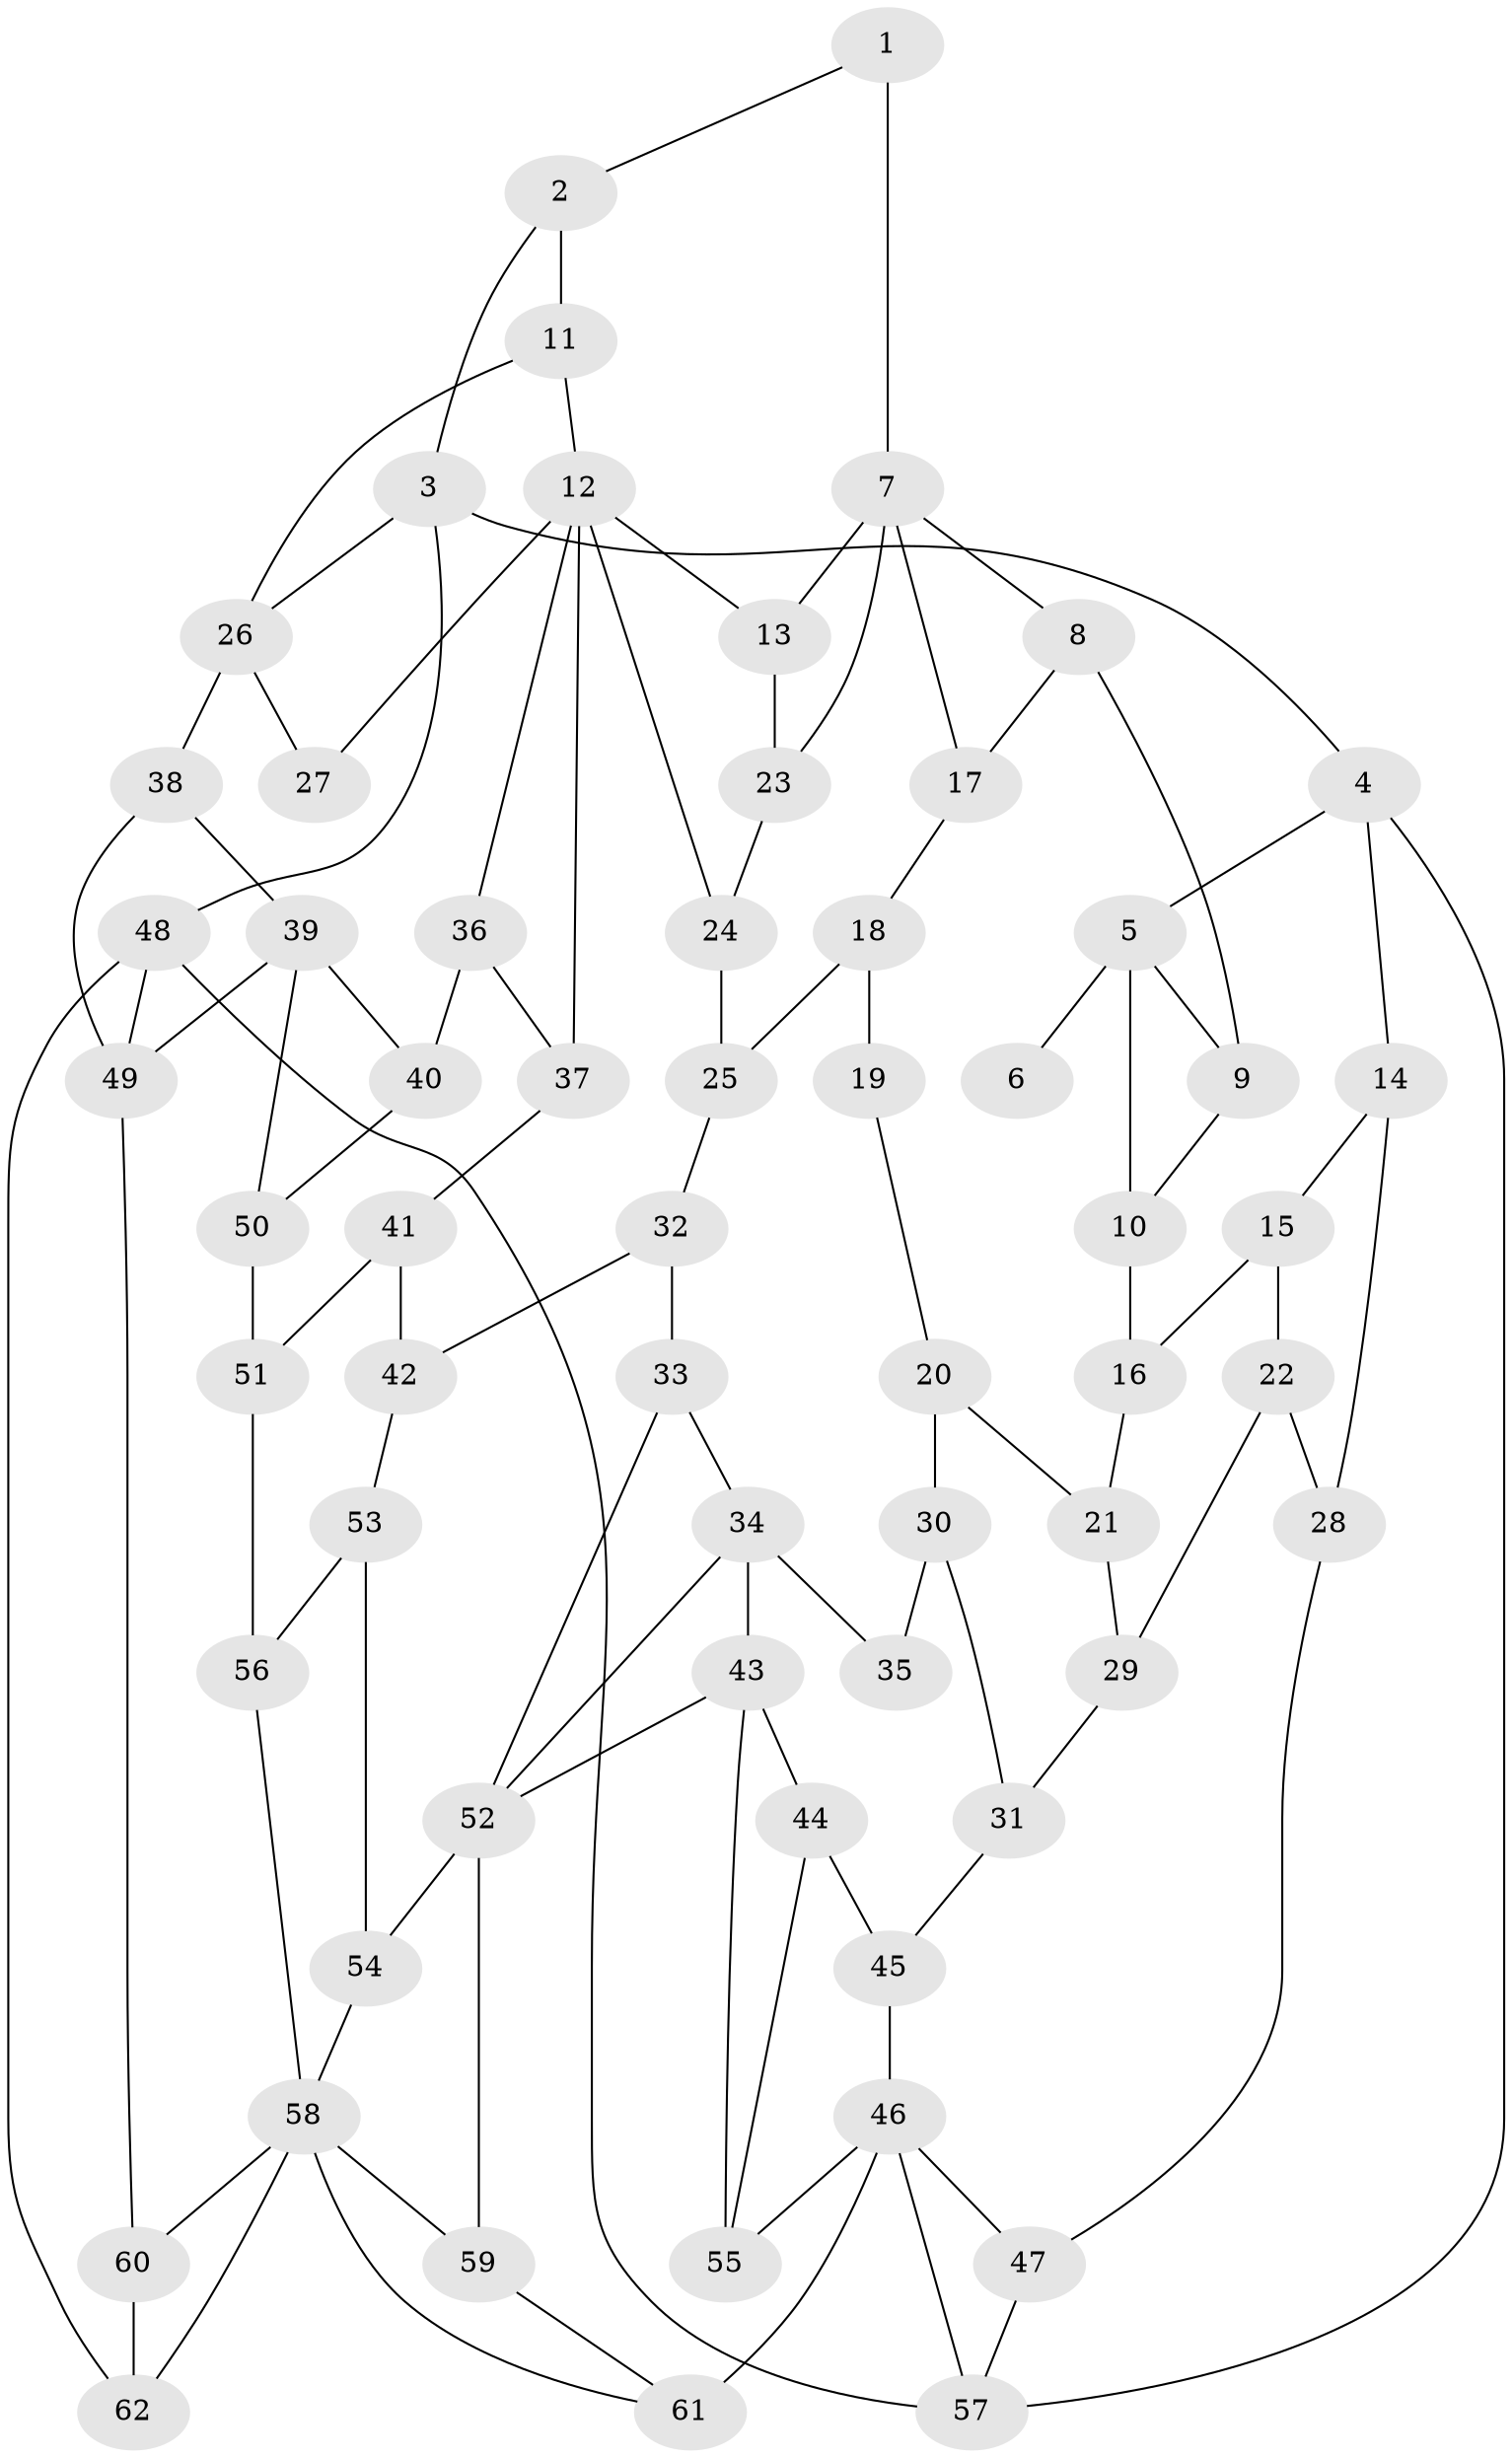 // original degree distribution, {3: 0.029411764705882353, 5: 0.5, 4: 0.23529411764705882, 6: 0.23529411764705882}
// Generated by graph-tools (version 1.1) at 2025/54/03/04/25 22:54:33]
// undirected, 62 vertices, 101 edges
graph export_dot {
  node [color=gray90,style=filled];
  1;
  2;
  3;
  4;
  5;
  6;
  7;
  8;
  9;
  10;
  11;
  12;
  13;
  14;
  15;
  16;
  17;
  18;
  19;
  20;
  21;
  22;
  23;
  24;
  25;
  26;
  27;
  28;
  29;
  30;
  31;
  32;
  33;
  34;
  35;
  36;
  37;
  38;
  39;
  40;
  41;
  42;
  43;
  44;
  45;
  46;
  47;
  48;
  49;
  50;
  51;
  52;
  53;
  54;
  55;
  56;
  57;
  58;
  59;
  60;
  61;
  62;
  1 -- 2 [weight=1.0];
  1 -- 7 [weight=2.0];
  2 -- 3 [weight=1.0];
  2 -- 11 [weight=1.0];
  3 -- 4 [weight=1.0];
  3 -- 26 [weight=1.0];
  3 -- 48 [weight=1.0];
  4 -- 5 [weight=1.0];
  4 -- 14 [weight=1.0];
  4 -- 57 [weight=1.0];
  5 -- 6 [weight=2.0];
  5 -- 9 [weight=1.0];
  5 -- 10 [weight=1.0];
  7 -- 8 [weight=1.0];
  7 -- 13 [weight=1.0];
  7 -- 17 [weight=1.0];
  7 -- 23 [weight=1.0];
  8 -- 9 [weight=1.0];
  8 -- 17 [weight=1.0];
  9 -- 10 [weight=1.0];
  10 -- 16 [weight=1.0];
  11 -- 12 [weight=1.0];
  11 -- 26 [weight=1.0];
  12 -- 13 [weight=1.0];
  12 -- 24 [weight=1.0];
  12 -- 27 [weight=1.0];
  12 -- 36 [weight=1.0];
  12 -- 37 [weight=1.0];
  13 -- 23 [weight=1.0];
  14 -- 15 [weight=1.0];
  14 -- 28 [weight=1.0];
  15 -- 16 [weight=1.0];
  15 -- 22 [weight=2.0];
  16 -- 21 [weight=1.0];
  17 -- 18 [weight=1.0];
  18 -- 19 [weight=2.0];
  18 -- 25 [weight=1.0];
  19 -- 20 [weight=1.0];
  20 -- 21 [weight=1.0];
  20 -- 30 [weight=1.0];
  21 -- 29 [weight=1.0];
  22 -- 28 [weight=1.0];
  22 -- 29 [weight=1.0];
  23 -- 24 [weight=1.0];
  24 -- 25 [weight=1.0];
  25 -- 32 [weight=1.0];
  26 -- 27 [weight=2.0];
  26 -- 38 [weight=2.0];
  28 -- 47 [weight=1.0];
  29 -- 31 [weight=1.0];
  30 -- 31 [weight=1.0];
  30 -- 35 [weight=1.0];
  31 -- 45 [weight=1.0];
  32 -- 33 [weight=1.0];
  32 -- 42 [weight=1.0];
  33 -- 34 [weight=1.0];
  33 -- 52 [weight=1.0];
  34 -- 35 [weight=2.0];
  34 -- 43 [weight=2.0];
  34 -- 52 [weight=1.0];
  36 -- 37 [weight=1.0];
  36 -- 40 [weight=1.0];
  37 -- 41 [weight=1.0];
  38 -- 39 [weight=2.0];
  38 -- 49 [weight=1.0];
  39 -- 40 [weight=1.0];
  39 -- 49 [weight=2.0];
  39 -- 50 [weight=1.0];
  40 -- 50 [weight=1.0];
  41 -- 42 [weight=1.0];
  41 -- 51 [weight=1.0];
  42 -- 53 [weight=1.0];
  43 -- 44 [weight=1.0];
  43 -- 52 [weight=1.0];
  43 -- 55 [weight=1.0];
  44 -- 45 [weight=1.0];
  44 -- 55 [weight=1.0];
  45 -- 46 [weight=1.0];
  46 -- 47 [weight=1.0];
  46 -- 55 [weight=1.0];
  46 -- 57 [weight=1.0];
  46 -- 61 [weight=2.0];
  47 -- 57 [weight=1.0];
  48 -- 49 [weight=1.0];
  48 -- 57 [weight=1.0];
  48 -- 62 [weight=1.0];
  49 -- 60 [weight=1.0];
  50 -- 51 [weight=1.0];
  51 -- 56 [weight=1.0];
  52 -- 54 [weight=1.0];
  52 -- 59 [weight=1.0];
  53 -- 54 [weight=1.0];
  53 -- 56 [weight=1.0];
  54 -- 58 [weight=1.0];
  56 -- 58 [weight=1.0];
  58 -- 59 [weight=1.0];
  58 -- 60 [weight=1.0];
  58 -- 61 [weight=1.0];
  58 -- 62 [weight=1.0];
  59 -- 61 [weight=1.0];
  60 -- 62 [weight=1.0];
}
